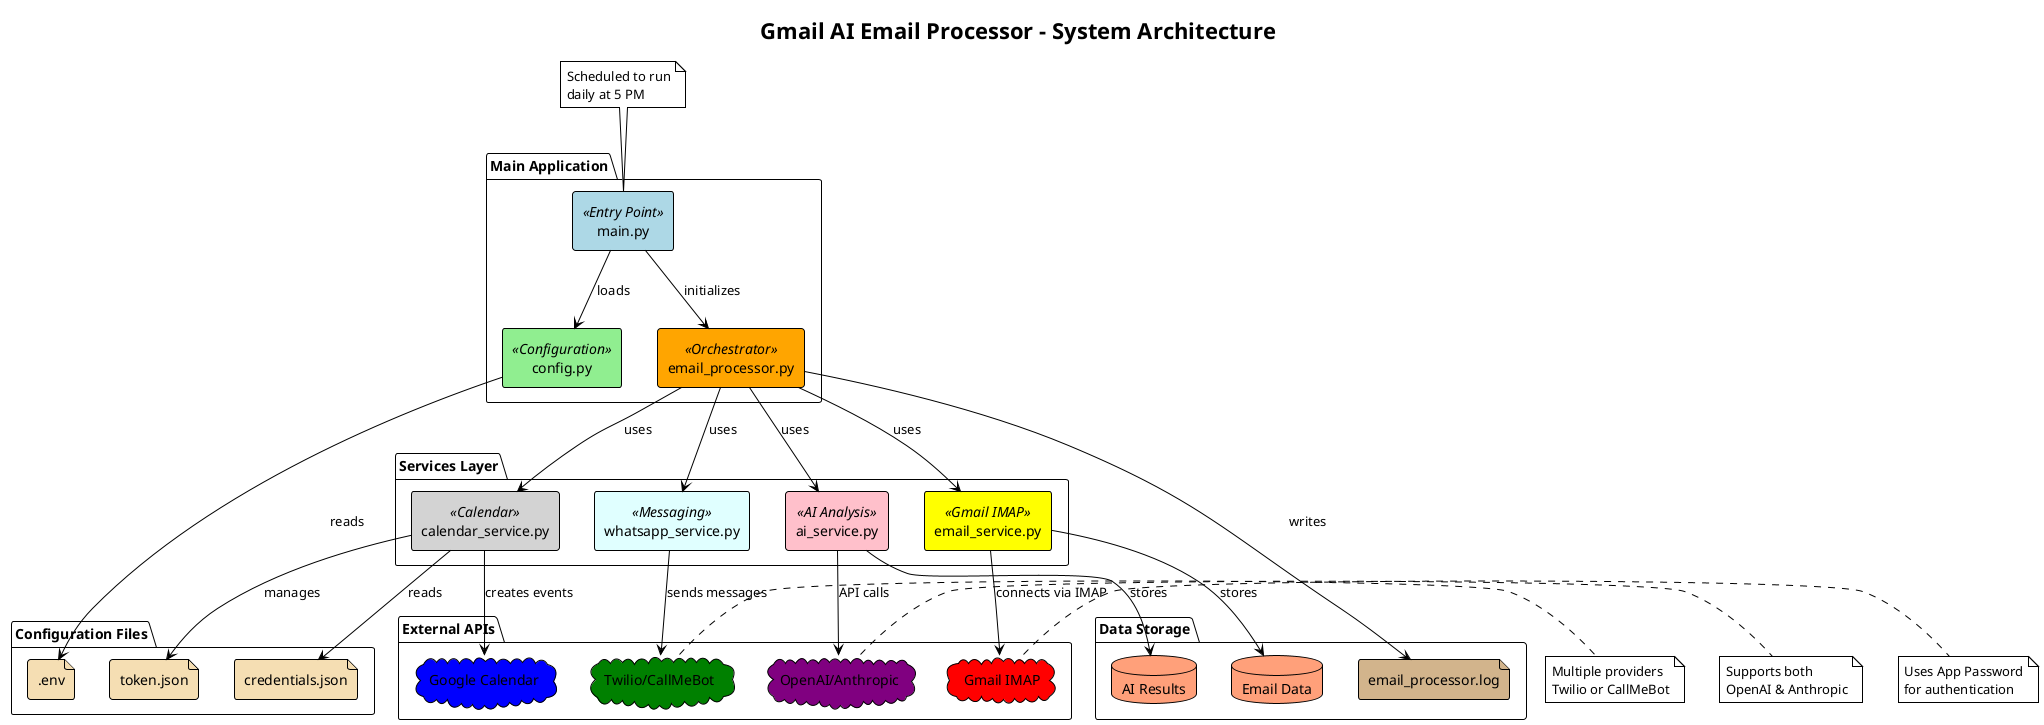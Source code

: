 @startuml Gmail_AI_Email_Processor

!theme plain
skinparam backgroundColor #FFFFFF
skinparam componentStyle rectangle

title Gmail AI Email Processor - System Architecture

' Define components with colors
package "Main Application" {
    [main.py] <<Entry Point>> #LightBlue
    [config.py] <<Configuration>> #LightGreen
    [email_processor.py] <<Orchestrator>> #Orange
}

package "Services Layer" {
    [email_service.py] <<Gmail IMAP>> #Yellow
    [ai_service.py] <<AI Analysis>> #Pink
    [whatsapp_service.py] <<Messaging>> #LightCyan
    [calendar_service.py] <<Calendar>> #LightGray
}

package "External APIs" {
    cloud "Gmail IMAP" as Gmail #Red
    cloud "OpenAI/Anthropic" as AI #Purple
    cloud "Twilio/CallMeBot" as WhatsApp #Green
    cloud "Google Calendar" as GCal #Blue
}

package "Configuration Files" {
    file ".env" as EnvFile #Wheat
    file "credentials.json" as CredsFile #Wheat
    file "token.json" as TokenFile #Wheat
}

package "Data Storage" {
    database "Email Data" as EmailData #LightSalmon
    database "AI Results" as AIResults #LightSalmon
    file "email_processor.log" as LogFile #Tan
}

' Define relationships
[main.py] --> [config.py] : loads
[main.py] --> [email_processor.py] : initializes
[config.py] --> EnvFile : reads
[email_processor.py] --> [email_service.py] : uses
[email_processor.py] --> [ai_service.py] : uses
[email_processor.py] --> [whatsapp_service.py] : uses
[email_processor.py] --> [calendar_service.py] : uses

[email_service.py] --> Gmail : connects via IMAP
[ai_service.py] --> AI : API calls
[whatsapp_service.py] --> WhatsApp : sends messages
[calendar_service.py] --> GCal : creates events

[email_service.py] --> EmailData : stores
[ai_service.py] --> AIResults : stores
[email_processor.py] --> LogFile : writes

[calendar_service.py] --> CredsFile : reads
[calendar_service.py] --> TokenFile : manages

note top of [main.py] : Scheduled to run\ndaily at 5 PM

note right of Gmail : Uses App Password\nfor authentication

note right of AI : Supports both\nOpenAI & Anthropic

note right of WhatsApp : Multiple providers\nTwilio or CallMeBot

@enduml
